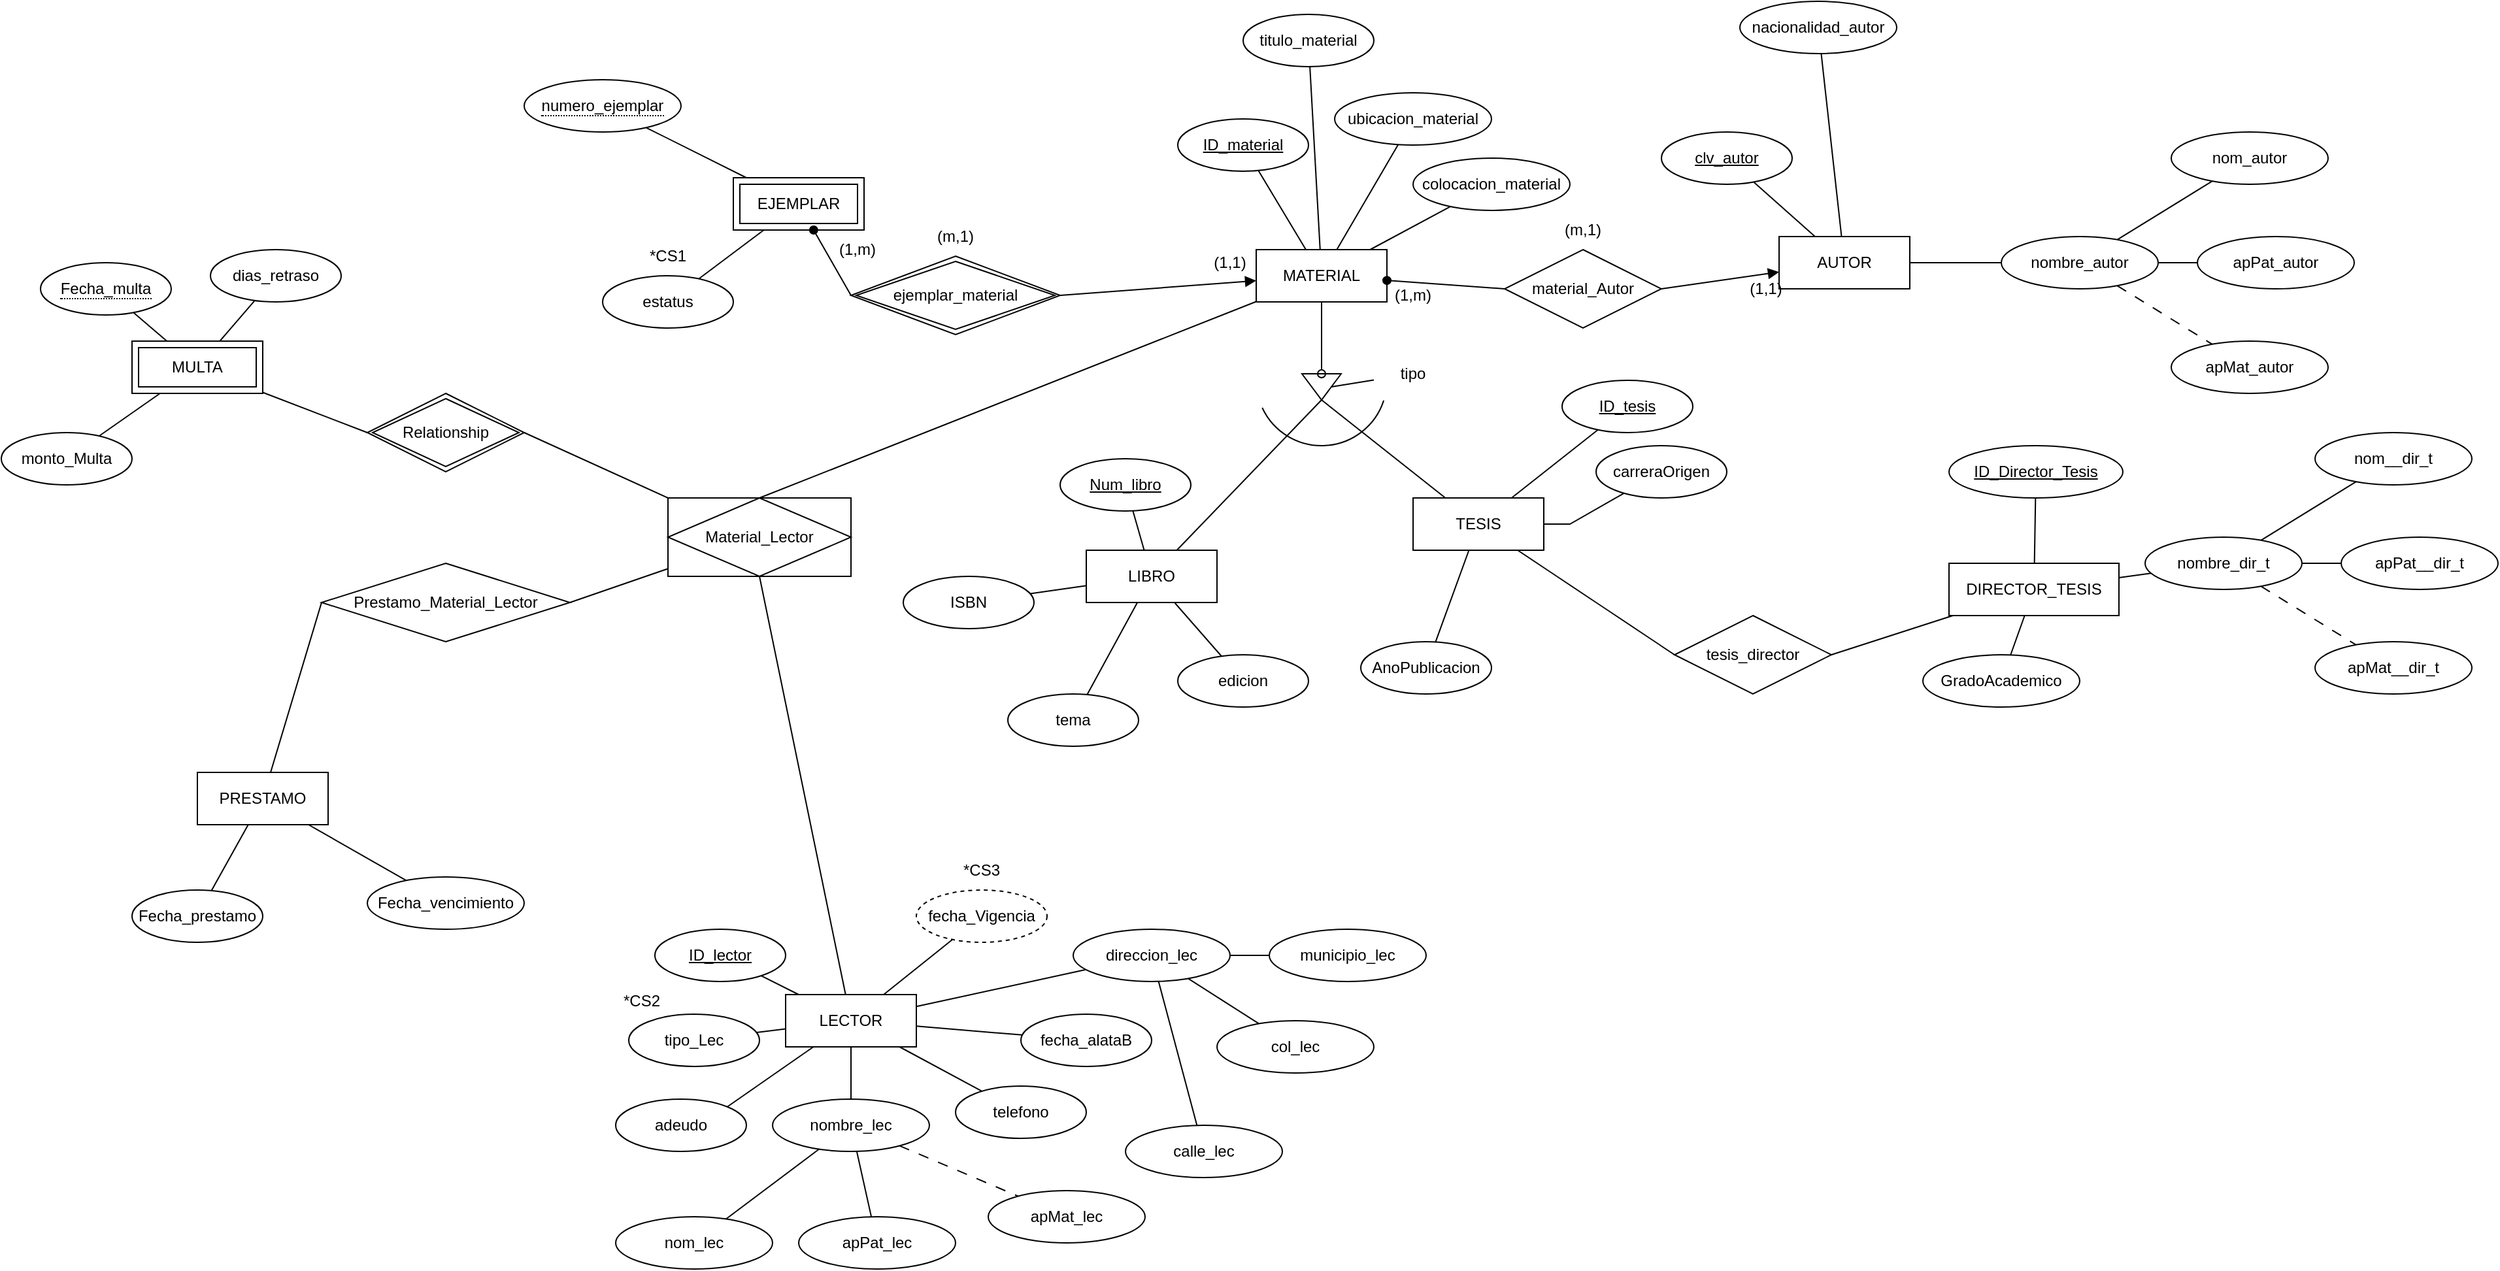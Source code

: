 <mxfile version="22.0.0" type="github">
  <diagram name="Página-1" id="KOmf5_rCxHfdL9wBvuPy">
    <mxGraphModel dx="1753" dy="1712" grid="1" gridSize="10" guides="1" tooltips="1" connect="1" arrows="1" fold="1" page="1" pageScale="1" pageWidth="827" pageHeight="1169" math="0" shadow="0">
      <root>
        <mxCell id="0" />
        <mxCell id="1" parent="0" />
        <mxCell id="xXm6mRuKGSXn6wnCsFFy-12" value="MATERIAL" style="whiteSpace=wrap;html=1;align=center;" vertex="1" parent="1">
          <mxGeometry x="180" y="110" width="100" height="40" as="geometry" />
        </mxCell>
        <mxCell id="xXm6mRuKGSXn6wnCsFFy-13" value="&lt;u&gt;ID_material&lt;/u&gt;" style="ellipse;whiteSpace=wrap;html=1;align=center;" vertex="1" parent="1">
          <mxGeometry x="120" y="10" width="100" height="40" as="geometry" />
        </mxCell>
        <mxCell id="xXm6mRuKGSXn6wnCsFFy-14" value="colocacion_material" style="ellipse;whiteSpace=wrap;html=1;align=center;" vertex="1" parent="1">
          <mxGeometry x="300" y="40" width="120" height="40" as="geometry" />
        </mxCell>
        <mxCell id="xXm6mRuKGSXn6wnCsFFy-15" value="titulo_material" style="ellipse;whiteSpace=wrap;html=1;align=center;" vertex="1" parent="1">
          <mxGeometry x="170" y="-70" width="100" height="40" as="geometry" />
        </mxCell>
        <mxCell id="xXm6mRuKGSXn6wnCsFFy-16" value="ubicacion_material" style="ellipse;whiteSpace=wrap;html=1;align=center;" vertex="1" parent="1">
          <mxGeometry x="240" y="-10" width="120" height="40" as="geometry" />
        </mxCell>
        <mxCell id="xXm6mRuKGSXn6wnCsFFy-17" value="" style="endArrow=none;html=1;rounded=0;" edge="1" parent="1" source="xXm6mRuKGSXn6wnCsFFy-13" target="xXm6mRuKGSXn6wnCsFFy-12">
          <mxGeometry relative="1" as="geometry">
            <mxPoint x="20" y="40" as="sourcePoint" />
            <mxPoint x="180" y="40" as="targetPoint" />
          </mxGeometry>
        </mxCell>
        <mxCell id="xXm6mRuKGSXn6wnCsFFy-18" value="" style="endArrow=none;html=1;rounded=0;" edge="1" parent="1" source="xXm6mRuKGSXn6wnCsFFy-15" target="xXm6mRuKGSXn6wnCsFFy-12">
          <mxGeometry relative="1" as="geometry">
            <mxPoint x="248" y="70" as="sourcePoint" />
            <mxPoint x="242" y="120" as="targetPoint" />
          </mxGeometry>
        </mxCell>
        <mxCell id="xXm6mRuKGSXn6wnCsFFy-19" value="" style="endArrow=none;html=1;rounded=0;" edge="1" parent="1" source="xXm6mRuKGSXn6wnCsFFy-14" target="xXm6mRuKGSXn6wnCsFFy-12">
          <mxGeometry relative="1" as="geometry">
            <mxPoint x="163" y="120" as="sourcePoint" />
            <mxPoint x="190" y="128" as="targetPoint" />
          </mxGeometry>
        </mxCell>
        <mxCell id="xXm6mRuKGSXn6wnCsFFy-20" value="" style="endArrow=none;html=1;rounded=0;" edge="1" parent="1" source="xXm6mRuKGSXn6wnCsFFy-16" target="xXm6mRuKGSXn6wnCsFFy-12">
          <mxGeometry relative="1" as="geometry">
            <mxPoint x="141" y="193" as="sourcePoint" />
            <mxPoint x="203" y="160" as="targetPoint" />
          </mxGeometry>
        </mxCell>
        <mxCell id="xXm6mRuKGSXn6wnCsFFy-21" value="AUTOR" style="whiteSpace=wrap;html=1;align=center;" vertex="1" parent="1">
          <mxGeometry x="580" y="100" width="100" height="40" as="geometry" />
        </mxCell>
        <mxCell id="xXm6mRuKGSXn6wnCsFFy-22" value="&lt;u&gt;clv_autor&lt;br&gt;&lt;/u&gt;" style="ellipse;whiteSpace=wrap;html=1;align=center;" vertex="1" parent="1">
          <mxGeometry x="490" y="20" width="100" height="40" as="geometry" />
        </mxCell>
        <mxCell id="xXm6mRuKGSXn6wnCsFFy-23" value="nombre_autor" style="ellipse;whiteSpace=wrap;html=1;align=center;" vertex="1" parent="1">
          <mxGeometry x="750" y="100" width="120" height="40" as="geometry" />
        </mxCell>
        <mxCell id="xXm6mRuKGSXn6wnCsFFy-24" value="apMat_autor" style="ellipse;whiteSpace=wrap;html=1;align=center;" vertex="1" parent="1">
          <mxGeometry x="880" y="180" width="120" height="40" as="geometry" />
        </mxCell>
        <mxCell id="xXm6mRuKGSXn6wnCsFFy-25" value="apPat_autor" style="ellipse;whiteSpace=wrap;html=1;align=center;" vertex="1" parent="1">
          <mxGeometry x="900" y="100" width="120" height="40" as="geometry" />
        </mxCell>
        <mxCell id="xXm6mRuKGSXn6wnCsFFy-26" value="nom_autor" style="ellipse;whiteSpace=wrap;html=1;align=center;" vertex="1" parent="1">
          <mxGeometry x="880" y="20" width="120" height="40" as="geometry" />
        </mxCell>
        <mxCell id="xXm6mRuKGSXn6wnCsFFy-27" value="nacionalidad_autor" style="ellipse;whiteSpace=wrap;html=1;align=center;" vertex="1" parent="1">
          <mxGeometry x="550" y="-80" width="120" height="40" as="geometry" />
        </mxCell>
        <mxCell id="xXm6mRuKGSXn6wnCsFFy-28" value="" style="endArrow=none;html=1;rounded=0;" edge="1" parent="1" source="xXm6mRuKGSXn6wnCsFFy-21" target="xXm6mRuKGSXn6wnCsFFy-22">
          <mxGeometry relative="1" as="geometry">
            <mxPoint x="830" y="220" as="sourcePoint" />
            <mxPoint x="990" y="220" as="targetPoint" />
          </mxGeometry>
        </mxCell>
        <mxCell id="xXm6mRuKGSXn6wnCsFFy-29" value="" style="endArrow=none;html=1;rounded=0;" edge="1" parent="1" source="xXm6mRuKGSXn6wnCsFFy-21" target="xXm6mRuKGSXn6wnCsFFy-27">
          <mxGeometry relative="1" as="geometry">
            <mxPoint x="618" y="110" as="sourcePoint" />
            <mxPoint x="571" y="68" as="targetPoint" />
          </mxGeometry>
        </mxCell>
        <mxCell id="xXm6mRuKGSXn6wnCsFFy-30" value="" style="endArrow=none;html=1;rounded=0;" edge="1" parent="1" source="xXm6mRuKGSXn6wnCsFFy-21" target="xXm6mRuKGSXn6wnCsFFy-23">
          <mxGeometry relative="1" as="geometry">
            <mxPoint x="660" y="110" as="sourcePoint" />
            <mxPoint x="731" y="39" as="targetPoint" />
          </mxGeometry>
        </mxCell>
        <mxCell id="xXm6mRuKGSXn6wnCsFFy-31" value="" style="endArrow=none;html=1;rounded=0;" edge="1" parent="1" source="xXm6mRuKGSXn6wnCsFFy-23" target="xXm6mRuKGSXn6wnCsFFy-26">
          <mxGeometry relative="1" as="geometry">
            <mxPoint x="690" y="130" as="sourcePoint" />
            <mxPoint x="760" y="130" as="targetPoint" />
          </mxGeometry>
        </mxCell>
        <mxCell id="xXm6mRuKGSXn6wnCsFFy-32" value="" style="endArrow=none;html=1;rounded=0;" edge="1" parent="1" source="xXm6mRuKGSXn6wnCsFFy-23" target="xXm6mRuKGSXn6wnCsFFy-25">
          <mxGeometry relative="1" as="geometry">
            <mxPoint x="849" y="112" as="sourcePoint" />
            <mxPoint x="921" y="68" as="targetPoint" />
          </mxGeometry>
        </mxCell>
        <mxCell id="xXm6mRuKGSXn6wnCsFFy-35" value="" style="endArrow=none;html=1;rounded=0;dashed=1;dashPattern=8 8;" edge="1" parent="1" source="xXm6mRuKGSXn6wnCsFFy-23" target="xXm6mRuKGSXn6wnCsFFy-24">
          <mxGeometry relative="1" as="geometry">
            <mxPoint x="830" y="220" as="sourcePoint" />
            <mxPoint x="950" y="200" as="targetPoint" />
          </mxGeometry>
        </mxCell>
        <mxCell id="xXm6mRuKGSXn6wnCsFFy-37" value="material_Autor" style="shape=rhombus;perimeter=rhombusPerimeter;whiteSpace=wrap;html=1;align=center;" vertex="1" parent="1">
          <mxGeometry x="370" y="110" width="120" height="60" as="geometry" />
        </mxCell>
        <mxCell id="xXm6mRuKGSXn6wnCsFFy-38" value="" style="endArrow=none;html=1;rounded=0;entryX=0;entryY=0.5;entryDx=0;entryDy=0;startArrow=oval;startFill=1;" edge="1" parent="1" source="xXm6mRuKGSXn6wnCsFFy-12" target="xXm6mRuKGSXn6wnCsFFy-37">
          <mxGeometry relative="1" as="geometry">
            <mxPoint x="390" y="160" as="sourcePoint" />
            <mxPoint x="550" y="160" as="targetPoint" />
          </mxGeometry>
        </mxCell>
        <mxCell id="xXm6mRuKGSXn6wnCsFFy-39" value="" style="endArrow=none;html=1;rounded=0;entryX=1;entryY=0.5;entryDx=0;entryDy=0;startArrow=block;startFill=1;" edge="1" parent="1" source="xXm6mRuKGSXn6wnCsFFy-21" target="xXm6mRuKGSXn6wnCsFFy-37">
          <mxGeometry relative="1" as="geometry">
            <mxPoint x="290" y="144" as="sourcePoint" />
            <mxPoint x="380" y="150" as="targetPoint" />
          </mxGeometry>
        </mxCell>
        <mxCell id="xXm6mRuKGSXn6wnCsFFy-41" value="(1,m)" style="text;strokeColor=none;align=center;fillColor=none;html=1;verticalAlign=middle;whiteSpace=wrap;rounded=0;" vertex="1" parent="1">
          <mxGeometry x="270" y="130" width="60" height="30" as="geometry" />
        </mxCell>
        <mxCell id="xXm6mRuKGSXn6wnCsFFy-42" value="(1,1)" style="text;strokeColor=none;align=center;fillColor=none;html=1;verticalAlign=middle;whiteSpace=wrap;rounded=0;" vertex="1" parent="1">
          <mxGeometry x="540" y="125" width="60" height="30" as="geometry" />
        </mxCell>
        <mxCell id="xXm6mRuKGSXn6wnCsFFy-44" value="(m,1)" style="text;strokeColor=none;align=center;fillColor=none;html=1;verticalAlign=middle;whiteSpace=wrap;rounded=0;" vertex="1" parent="1">
          <mxGeometry x="400" y="80" width="60" height="30" as="geometry" />
        </mxCell>
        <mxCell id="xXm6mRuKGSXn6wnCsFFy-46" value="LIBRO" style="whiteSpace=wrap;html=1;align=center;" vertex="1" parent="1">
          <mxGeometry x="50" y="340" width="100" height="40" as="geometry" />
        </mxCell>
        <mxCell id="xXm6mRuKGSXn6wnCsFFy-47" value="&lt;u&gt;Num_libro&lt;br&gt;&lt;/u&gt;" style="ellipse;whiteSpace=wrap;html=1;align=center;" vertex="1" parent="1">
          <mxGeometry x="30" y="270" width="100" height="40" as="geometry" />
        </mxCell>
        <mxCell id="xXm6mRuKGSXn6wnCsFFy-48" value="ISBN" style="ellipse;whiteSpace=wrap;html=1;align=center;" vertex="1" parent="1">
          <mxGeometry x="-90" y="360" width="100" height="40" as="geometry" />
        </mxCell>
        <mxCell id="xXm6mRuKGSXn6wnCsFFy-49" value="edicion" style="ellipse;whiteSpace=wrap;html=1;align=center;" vertex="1" parent="1">
          <mxGeometry x="120" y="420" width="100" height="40" as="geometry" />
        </mxCell>
        <mxCell id="xXm6mRuKGSXn6wnCsFFy-50" value="tema" style="ellipse;whiteSpace=wrap;html=1;align=center;" vertex="1" parent="1">
          <mxGeometry x="-10" y="450" width="100" height="40" as="geometry" />
        </mxCell>
        <mxCell id="xXm6mRuKGSXn6wnCsFFy-51" value="" style="endArrow=none;html=1;rounded=0;" edge="1" parent="1" source="xXm6mRuKGSXn6wnCsFFy-46" target="xXm6mRuKGSXn6wnCsFFy-47">
          <mxGeometry relative="1" as="geometry">
            <mxPoint x="270" y="290" as="sourcePoint" />
            <mxPoint x="430" y="290" as="targetPoint" />
          </mxGeometry>
        </mxCell>
        <mxCell id="xXm6mRuKGSXn6wnCsFFy-52" value="" style="endArrow=none;html=1;rounded=0;" edge="1" parent="1" source="xXm6mRuKGSXn6wnCsFFy-46" target="xXm6mRuKGSXn6wnCsFFy-48">
          <mxGeometry relative="1" as="geometry">
            <mxPoint x="87" y="350" as="sourcePoint" />
            <mxPoint x="51" y="318" as="targetPoint" />
          </mxGeometry>
        </mxCell>
        <mxCell id="xXm6mRuKGSXn6wnCsFFy-53" value="" style="endArrow=none;html=1;rounded=0;" edge="1" parent="1" source="xXm6mRuKGSXn6wnCsFFy-46" target="xXm6mRuKGSXn6wnCsFFy-50">
          <mxGeometry relative="1" as="geometry">
            <mxPoint x="60" y="377" as="sourcePoint" />
            <mxPoint x="17" y="383" as="targetPoint" />
          </mxGeometry>
        </mxCell>
        <mxCell id="xXm6mRuKGSXn6wnCsFFy-54" value="" style="endArrow=none;html=1;rounded=0;" edge="1" parent="1" source="xXm6mRuKGSXn6wnCsFFy-46" target="xXm6mRuKGSXn6wnCsFFy-49">
          <mxGeometry relative="1" as="geometry">
            <mxPoint x="99" y="390" as="sourcePoint" />
            <mxPoint x="61" y="460" as="targetPoint" />
          </mxGeometry>
        </mxCell>
        <mxCell id="xXm6mRuKGSXn6wnCsFFy-55" value="TESIS" style="whiteSpace=wrap;html=1;align=center;" vertex="1" parent="1">
          <mxGeometry x="300" y="300" width="100" height="40" as="geometry" />
        </mxCell>
        <mxCell id="xXm6mRuKGSXn6wnCsFFy-56" value="&lt;u&gt;ID_tesis&lt;br&gt;&lt;/u&gt;" style="ellipse;whiteSpace=wrap;html=1;align=center;" vertex="1" parent="1">
          <mxGeometry x="414" y="210" width="100" height="40" as="geometry" />
        </mxCell>
        <mxCell id="xXm6mRuKGSXn6wnCsFFy-58" value="carreraOrigen" style="ellipse;whiteSpace=wrap;html=1;align=center;" vertex="1" parent="1">
          <mxGeometry x="440" y="260" width="100" height="40" as="geometry" />
        </mxCell>
        <mxCell id="xXm6mRuKGSXn6wnCsFFy-59" value="AnoPublicacion" style="ellipse;whiteSpace=wrap;html=1;align=center;" vertex="1" parent="1">
          <mxGeometry x="260" y="410" width="100" height="40" as="geometry" />
        </mxCell>
        <mxCell id="xXm6mRuKGSXn6wnCsFFy-60" value="" style="endArrow=none;html=1;rounded=0;" edge="1" parent="1" source="xXm6mRuKGSXn6wnCsFFy-55" target="xXm6mRuKGSXn6wnCsFFy-56">
          <mxGeometry relative="1" as="geometry">
            <mxPoint x="210" y="250" as="sourcePoint" />
            <mxPoint x="370" y="250" as="targetPoint" />
          </mxGeometry>
        </mxCell>
        <mxCell id="xXm6mRuKGSXn6wnCsFFy-61" value="" style="endArrow=none;html=1;rounded=0;" edge="1" parent="1" source="xXm6mRuKGSXn6wnCsFFy-55" target="xXm6mRuKGSXn6wnCsFFy-58">
          <mxGeometry relative="1" as="geometry">
            <mxPoint x="385" y="310" as="sourcePoint" />
            <mxPoint x="451" y="258" as="targetPoint" />
            <Array as="points">
              <mxPoint x="420" y="320" />
            </Array>
          </mxGeometry>
        </mxCell>
        <mxCell id="xXm6mRuKGSXn6wnCsFFy-63" value="" style="endArrow=none;html=1;rounded=0;" edge="1" parent="1" source="xXm6mRuKGSXn6wnCsFFy-55" target="xXm6mRuKGSXn6wnCsFFy-59">
          <mxGeometry relative="1" as="geometry">
            <mxPoint x="410" y="330" as="sourcePoint" />
            <mxPoint x="476" y="340" as="targetPoint" />
            <Array as="points" />
          </mxGeometry>
        </mxCell>
        <mxCell id="xXm6mRuKGSXn6wnCsFFy-64" value="" style="triangle;whiteSpace=wrap;html=1;rotation=90;" vertex="1" parent="1">
          <mxGeometry x="220" y="200" width="20" height="30" as="geometry" />
        </mxCell>
        <mxCell id="xXm6mRuKGSXn6wnCsFFy-67" value="" style="endArrow=none;html=1;rounded=0;exitX=0;exitY=0.5;exitDx=0;exitDy=0;startArrow=oval;startFill=0;" edge="1" parent="1" source="xXm6mRuKGSXn6wnCsFFy-64" target="xXm6mRuKGSXn6wnCsFFy-12">
          <mxGeometry relative="1" as="geometry">
            <mxPoint x="210" y="250" as="sourcePoint" />
            <mxPoint x="370" y="250" as="targetPoint" />
          </mxGeometry>
        </mxCell>
        <mxCell id="xXm6mRuKGSXn6wnCsFFy-68" value="" style="endArrow=none;html=1;rounded=0;exitX=1;exitY=0.5;exitDx=0;exitDy=0;" edge="1" parent="1" source="xXm6mRuKGSXn6wnCsFFy-64" target="xXm6mRuKGSXn6wnCsFFy-46">
          <mxGeometry relative="1" as="geometry">
            <mxPoint x="210" y="250" as="sourcePoint" />
            <mxPoint x="370" y="250" as="targetPoint" />
          </mxGeometry>
        </mxCell>
        <mxCell id="xXm6mRuKGSXn6wnCsFFy-69" value="" style="endArrow=none;html=1;rounded=0;exitX=1;exitY=0.5;exitDx=0;exitDy=0;" edge="1" parent="1" source="xXm6mRuKGSXn6wnCsFFy-64" target="xXm6mRuKGSXn6wnCsFFy-55">
          <mxGeometry relative="1" as="geometry">
            <mxPoint x="210" y="250" as="sourcePoint" />
            <mxPoint x="370" y="250" as="targetPoint" />
          </mxGeometry>
        </mxCell>
        <mxCell id="xXm6mRuKGSXn6wnCsFFy-70" value="tipo" style="text;strokeColor=none;align=center;fillColor=none;html=1;verticalAlign=middle;whiteSpace=wrap;rounded=0;" vertex="1" parent="1">
          <mxGeometry x="270" y="190" width="60" height="30" as="geometry" />
        </mxCell>
        <mxCell id="xXm6mRuKGSXn6wnCsFFy-71" value="" style="endArrow=none;html=1;rounded=0;exitX=0.5;exitY=0;exitDx=0;exitDy=0;" edge="1" parent="1" source="xXm6mRuKGSXn6wnCsFFy-64" target="xXm6mRuKGSXn6wnCsFFy-70">
          <mxGeometry relative="1" as="geometry">
            <mxPoint x="210" y="250" as="sourcePoint" />
            <mxPoint x="370" y="250" as="targetPoint" />
          </mxGeometry>
        </mxCell>
        <mxCell id="xXm6mRuKGSXn6wnCsFFy-75" value="" style="verticalLabelPosition=bottom;verticalAlign=top;html=1;shape=mxgraph.basic.arc;startAngle=0.3;endAngle=0.681;" vertex="1" parent="1">
          <mxGeometry x="180" y="160" width="100" height="100" as="geometry" />
        </mxCell>
        <mxCell id="xXm6mRuKGSXn6wnCsFFy-77" value="DIRECTOR_TESIS" style="whiteSpace=wrap;html=1;align=center;" vertex="1" parent="1">
          <mxGeometry x="710" y="350" width="130" height="40" as="geometry" />
        </mxCell>
        <mxCell id="xXm6mRuKGSXn6wnCsFFy-78" value="&lt;u&gt;ID_Director_Tesis&lt;br&gt;&lt;/u&gt;" style="ellipse;whiteSpace=wrap;html=1;align=center;" vertex="1" parent="1">
          <mxGeometry x="710" y="260" width="133" height="40" as="geometry" />
        </mxCell>
        <mxCell id="xXm6mRuKGSXn6wnCsFFy-79" value="nombre_dir_t" style="ellipse;whiteSpace=wrap;html=1;align=center;" vertex="1" parent="1">
          <mxGeometry x="860" y="330" width="120" height="40" as="geometry" />
        </mxCell>
        <mxCell id="xXm6mRuKGSXn6wnCsFFy-80" value="apMat__dir_t" style="ellipse;whiteSpace=wrap;html=1;align=center;" vertex="1" parent="1">
          <mxGeometry x="990" y="410" width="120" height="40" as="geometry" />
        </mxCell>
        <mxCell id="xXm6mRuKGSXn6wnCsFFy-81" value="apPat__dir_t" style="ellipse;whiteSpace=wrap;html=1;align=center;" vertex="1" parent="1">
          <mxGeometry x="1010" y="330" width="120" height="40" as="geometry" />
        </mxCell>
        <mxCell id="xXm6mRuKGSXn6wnCsFFy-82" value="nom__dir_t" style="ellipse;whiteSpace=wrap;html=1;align=center;" vertex="1" parent="1">
          <mxGeometry x="990" y="250" width="120" height="40" as="geometry" />
        </mxCell>
        <mxCell id="xXm6mRuKGSXn6wnCsFFy-83" value="" style="endArrow=none;html=1;rounded=0;" edge="1" source="xXm6mRuKGSXn6wnCsFFy-79" target="xXm6mRuKGSXn6wnCsFFy-82" parent="1">
          <mxGeometry relative="1" as="geometry">
            <mxPoint x="800" y="360" as="sourcePoint" />
            <mxPoint x="870" y="360" as="targetPoint" />
          </mxGeometry>
        </mxCell>
        <mxCell id="xXm6mRuKGSXn6wnCsFFy-84" value="" style="endArrow=none;html=1;rounded=0;" edge="1" source="xXm6mRuKGSXn6wnCsFFy-79" target="xXm6mRuKGSXn6wnCsFFy-81" parent="1">
          <mxGeometry relative="1" as="geometry">
            <mxPoint x="959" y="342" as="sourcePoint" />
            <mxPoint x="1031" y="298" as="targetPoint" />
          </mxGeometry>
        </mxCell>
        <mxCell id="xXm6mRuKGSXn6wnCsFFy-85" value="" style="endArrow=none;html=1;rounded=0;dashed=1;dashPattern=8 8;" edge="1" source="xXm6mRuKGSXn6wnCsFFy-79" target="xXm6mRuKGSXn6wnCsFFy-80" parent="1">
          <mxGeometry relative="1" as="geometry">
            <mxPoint x="940" y="450" as="sourcePoint" />
            <mxPoint x="1060" y="430" as="targetPoint" />
          </mxGeometry>
        </mxCell>
        <mxCell id="xXm6mRuKGSXn6wnCsFFy-86" value="GradoAcademico" style="ellipse;whiteSpace=wrap;html=1;align=center;" vertex="1" parent="1">
          <mxGeometry x="690" y="420" width="120" height="40" as="geometry" />
        </mxCell>
        <mxCell id="xXm6mRuKGSXn6wnCsFFy-87" value="" style="endArrow=none;html=1;rounded=0;" edge="1" parent="1" source="xXm6mRuKGSXn6wnCsFFy-77" target="xXm6mRuKGSXn6wnCsFFy-78">
          <mxGeometry relative="1" as="geometry">
            <mxPoint x="440" y="300" as="sourcePoint" />
            <mxPoint x="600" y="300" as="targetPoint" />
          </mxGeometry>
        </mxCell>
        <mxCell id="xXm6mRuKGSXn6wnCsFFy-88" value="" style="endArrow=none;html=1;rounded=0;" edge="1" parent="1" source="xXm6mRuKGSXn6wnCsFFy-77" target="xXm6mRuKGSXn6wnCsFFy-79">
          <mxGeometry relative="1" as="geometry">
            <mxPoint x="771" y="340" as="sourcePoint" />
            <mxPoint x="812" y="309" as="targetPoint" />
          </mxGeometry>
        </mxCell>
        <mxCell id="xXm6mRuKGSXn6wnCsFFy-89" value="" style="endArrow=none;html=1;rounded=0;" edge="1" parent="1" source="xXm6mRuKGSXn6wnCsFFy-77" target="xXm6mRuKGSXn6wnCsFFy-86">
          <mxGeometry relative="1" as="geometry">
            <mxPoint x="810" y="360" as="sourcePoint" />
            <mxPoint x="870" y="360" as="targetPoint" />
          </mxGeometry>
        </mxCell>
        <mxCell id="xXm6mRuKGSXn6wnCsFFy-91" value="tesis_director" style="shape=rhombus;perimeter=rhombusPerimeter;whiteSpace=wrap;html=1;align=center;" vertex="1" parent="1">
          <mxGeometry x="500" y="390" width="120" height="60" as="geometry" />
        </mxCell>
        <mxCell id="xXm6mRuKGSXn6wnCsFFy-92" value="" style="endArrow=none;html=1;rounded=0;entryX=0;entryY=0.5;entryDx=0;entryDy=0;" edge="1" parent="1" source="xXm6mRuKGSXn6wnCsFFy-55" target="xXm6mRuKGSXn6wnCsFFy-91">
          <mxGeometry relative="1" as="geometry">
            <mxPoint x="470" y="410" as="sourcePoint" />
            <mxPoint x="630" y="410" as="targetPoint" />
          </mxGeometry>
        </mxCell>
        <mxCell id="xXm6mRuKGSXn6wnCsFFy-93" value="" style="endArrow=none;html=1;rounded=0;entryX=1;entryY=0.5;entryDx=0;entryDy=0;" edge="1" parent="1" source="xXm6mRuKGSXn6wnCsFFy-77" target="xXm6mRuKGSXn6wnCsFFy-91">
          <mxGeometry relative="1" as="geometry">
            <mxPoint x="350" y="250" as="sourcePoint" />
            <mxPoint x="580" y="320" as="targetPoint" />
          </mxGeometry>
        </mxCell>
        <mxCell id="xXm6mRuKGSXn6wnCsFFy-95" value="EJEMPLAR" style="shape=ext;margin=3;double=1;whiteSpace=wrap;html=1;align=center;" vertex="1" parent="1">
          <mxGeometry x="-220" y="55" width="100" height="40" as="geometry" />
        </mxCell>
        <mxCell id="xXm6mRuKGSXn6wnCsFFy-96" value="&lt;span style=&quot;border-bottom: 1px dotted&quot;&gt;numero_ejemplar&lt;/span&gt;" style="ellipse;whiteSpace=wrap;html=1;align=center;" vertex="1" parent="1">
          <mxGeometry x="-380" y="-20" width="120" height="40" as="geometry" />
        </mxCell>
        <mxCell id="xXm6mRuKGSXn6wnCsFFy-97" value="estatus" style="ellipse;whiteSpace=wrap;html=1;align=center;" vertex="1" parent="1">
          <mxGeometry x="-320" y="130" width="100" height="40" as="geometry" />
        </mxCell>
        <mxCell id="xXm6mRuKGSXn6wnCsFFy-98" value="" style="endArrow=none;html=1;rounded=0;" edge="1" parent="1" source="xXm6mRuKGSXn6wnCsFFy-95" target="xXm6mRuKGSXn6wnCsFFy-96">
          <mxGeometry relative="1" as="geometry">
            <mxPoint x="-100" y="-50" as="sourcePoint" />
            <mxPoint x="60" y="-50" as="targetPoint" />
          </mxGeometry>
        </mxCell>
        <mxCell id="xXm6mRuKGSXn6wnCsFFy-99" value="" style="endArrow=none;html=1;rounded=0;" edge="1" parent="1" source="xXm6mRuKGSXn6wnCsFFy-95" target="xXm6mRuKGSXn6wnCsFFy-97">
          <mxGeometry relative="1" as="geometry">
            <mxPoint x="-144" y="105" as="sourcePoint" />
            <mxPoint x="-106" y="151" as="targetPoint" />
          </mxGeometry>
        </mxCell>
        <mxCell id="xXm6mRuKGSXn6wnCsFFy-100" value="*CS1" style="text;strokeColor=none;align=center;fillColor=none;html=1;verticalAlign=middle;whiteSpace=wrap;rounded=0;" vertex="1" parent="1">
          <mxGeometry x="-300" y="100" width="60" height="30" as="geometry" />
        </mxCell>
        <mxCell id="xXm6mRuKGSXn6wnCsFFy-101" value="ejemplar_material" style="shape=rhombus;double=1;perimeter=rhombusPerimeter;whiteSpace=wrap;html=1;align=center;" vertex="1" parent="1">
          <mxGeometry x="-130" y="115" width="160" height="60" as="geometry" />
        </mxCell>
        <mxCell id="xXm6mRuKGSXn6wnCsFFy-102" value="" style="endArrow=none;html=1;rounded=0;entryX=0;entryY=0.5;entryDx=0;entryDy=0;endFill=0;startArrow=oval;startFill=1;" edge="1" parent="1" source="xXm6mRuKGSXn6wnCsFFy-95" target="xXm6mRuKGSXn6wnCsFFy-101">
          <mxGeometry relative="1" as="geometry">
            <mxPoint x="-110" y="150" as="sourcePoint" />
            <mxPoint x="50" y="150" as="targetPoint" />
          </mxGeometry>
        </mxCell>
        <mxCell id="xXm6mRuKGSXn6wnCsFFy-103" value="" style="endArrow=none;html=1;rounded=0;entryX=1;entryY=0.5;entryDx=0;entryDy=0;endFill=0;startArrow=block;startFill=1;" edge="1" parent="1" source="xXm6mRuKGSXn6wnCsFFy-12" target="xXm6mRuKGSXn6wnCsFFy-101">
          <mxGeometry relative="1" as="geometry">
            <mxPoint x="-149" y="105" as="sourcePoint" />
            <mxPoint x="-120" y="155" as="targetPoint" />
          </mxGeometry>
        </mxCell>
        <mxCell id="xXm6mRuKGSXn6wnCsFFy-104" value="(1,m)" style="text;strokeColor=none;align=center;fillColor=none;html=1;verticalAlign=middle;whiteSpace=wrap;rounded=0;" vertex="1" parent="1">
          <mxGeometry x="-155" y="95" width="60" height="30" as="geometry" />
        </mxCell>
        <mxCell id="xXm6mRuKGSXn6wnCsFFy-105" value="(1,1)" style="text;strokeColor=none;align=center;fillColor=none;html=1;verticalAlign=middle;whiteSpace=wrap;rounded=0;" vertex="1" parent="1">
          <mxGeometry x="130" y="105" width="60" height="30" as="geometry" />
        </mxCell>
        <mxCell id="xXm6mRuKGSXn6wnCsFFy-106" value="(m,1)" style="text;strokeColor=none;align=center;fillColor=none;html=1;verticalAlign=middle;whiteSpace=wrap;rounded=0;" vertex="1" parent="1">
          <mxGeometry x="-80" y="85" width="60" height="30" as="geometry" />
        </mxCell>
        <mxCell id="xXm6mRuKGSXn6wnCsFFy-108" value="LECTOR" style="whiteSpace=wrap;html=1;align=center;" vertex="1" parent="1">
          <mxGeometry x="-180" y="680" width="100" height="40" as="geometry" />
        </mxCell>
        <mxCell id="xXm6mRuKGSXn6wnCsFFy-109" value="ID_lector" style="ellipse;whiteSpace=wrap;html=1;align=center;fontStyle=4;" vertex="1" parent="1">
          <mxGeometry x="-280" y="630" width="100" height="40" as="geometry" />
        </mxCell>
        <mxCell id="xXm6mRuKGSXn6wnCsFFy-110" value="tipo_Lec" style="ellipse;whiteSpace=wrap;html=1;align=center;" vertex="1" parent="1">
          <mxGeometry x="-300" y="695" width="100" height="40" as="geometry" />
        </mxCell>
        <mxCell id="xXm6mRuKGSXn6wnCsFFy-111" value="*CS2" style="text;strokeColor=none;align=center;fillColor=none;html=1;verticalAlign=middle;whiteSpace=wrap;rounded=0;" vertex="1" parent="1">
          <mxGeometry x="-320" y="670" width="60" height="30" as="geometry" />
        </mxCell>
        <mxCell id="xXm6mRuKGSXn6wnCsFFy-112" value="nombre_lec" style="ellipse;whiteSpace=wrap;html=1;align=center;" vertex="1" parent="1">
          <mxGeometry x="-190" y="760" width="120" height="40" as="geometry" />
        </mxCell>
        <mxCell id="xXm6mRuKGSXn6wnCsFFy-113" value="apMat_lec" style="ellipse;whiteSpace=wrap;html=1;align=center;" vertex="1" parent="1">
          <mxGeometry x="-25" y="830" width="120" height="40" as="geometry" />
        </mxCell>
        <mxCell id="xXm6mRuKGSXn6wnCsFFy-114" value="apPat_lec" style="ellipse;whiteSpace=wrap;html=1;align=center;" vertex="1" parent="1">
          <mxGeometry x="-170" y="850" width="120" height="40" as="geometry" />
        </mxCell>
        <mxCell id="xXm6mRuKGSXn6wnCsFFy-115" value="nom_lec" style="ellipse;whiteSpace=wrap;html=1;align=center;" vertex="1" parent="1">
          <mxGeometry x="-310" y="850" width="120" height="40" as="geometry" />
        </mxCell>
        <mxCell id="xXm6mRuKGSXn6wnCsFFy-116" value="" style="endArrow=none;html=1;rounded=0;" edge="1" source="xXm6mRuKGSXn6wnCsFFy-112" target="xXm6mRuKGSXn6wnCsFFy-115" parent="1">
          <mxGeometry relative="1" as="geometry">
            <mxPoint x="-215" y="780" as="sourcePoint" />
            <mxPoint x="-145" y="780" as="targetPoint" />
          </mxGeometry>
        </mxCell>
        <mxCell id="xXm6mRuKGSXn6wnCsFFy-117" value="" style="endArrow=none;html=1;rounded=0;" edge="1" source="xXm6mRuKGSXn6wnCsFFy-112" target="xXm6mRuKGSXn6wnCsFFy-114" parent="1">
          <mxGeometry relative="1" as="geometry">
            <mxPoint x="-56" y="762" as="sourcePoint" />
            <mxPoint x="16" y="718" as="targetPoint" />
          </mxGeometry>
        </mxCell>
        <mxCell id="xXm6mRuKGSXn6wnCsFFy-118" value="" style="endArrow=none;html=1;rounded=0;dashed=1;dashPattern=8 8;" edge="1" source="xXm6mRuKGSXn6wnCsFFy-112" target="xXm6mRuKGSXn6wnCsFFy-113" parent="1">
          <mxGeometry relative="1" as="geometry">
            <mxPoint x="-75" y="870" as="sourcePoint" />
            <mxPoint x="45" y="850" as="targetPoint" />
          </mxGeometry>
        </mxCell>
        <mxCell id="xXm6mRuKGSXn6wnCsFFy-119" value="telefono" style="ellipse;whiteSpace=wrap;html=1;align=center;" vertex="1" parent="1">
          <mxGeometry x="-50" y="750" width="100" height="40" as="geometry" />
        </mxCell>
        <mxCell id="xXm6mRuKGSXn6wnCsFFy-120" value="adeudo" style="ellipse;whiteSpace=wrap;html=1;align=center;" vertex="1" parent="1">
          <mxGeometry x="-310" y="760" width="100" height="40" as="geometry" />
        </mxCell>
        <mxCell id="xXm6mRuKGSXn6wnCsFFy-121" value="fecha_alataB" style="ellipse;whiteSpace=wrap;html=1;align=center;" vertex="1" parent="1">
          <mxGeometry y="695" width="100" height="40" as="geometry" />
        </mxCell>
        <mxCell id="xXm6mRuKGSXn6wnCsFFy-122" value="fecha_Vigencia" style="ellipse;whiteSpace=wrap;html=1;align=center;dashed=1;" vertex="1" parent="1">
          <mxGeometry x="-80" y="600" width="100" height="40" as="geometry" />
        </mxCell>
        <mxCell id="xXm6mRuKGSXn6wnCsFFy-123" value="*CS3" style="text;strokeColor=none;align=center;fillColor=none;html=1;verticalAlign=middle;whiteSpace=wrap;rounded=0;" vertex="1" parent="1">
          <mxGeometry x="-60" y="570" width="60" height="30" as="geometry" />
        </mxCell>
        <mxCell id="xXm6mRuKGSXn6wnCsFFy-125" value="" style="endArrow=none;html=1;rounded=0;" edge="1" parent="1" source="xXm6mRuKGSXn6wnCsFFy-108" target="xXm6mRuKGSXn6wnCsFFy-122">
          <mxGeometry relative="1" as="geometry">
            <mxPoint y="690" as="sourcePoint" />
            <mxPoint x="160" y="690" as="targetPoint" />
          </mxGeometry>
        </mxCell>
        <mxCell id="xXm6mRuKGSXn6wnCsFFy-126" value="" style="endArrow=none;html=1;rounded=0;" edge="1" parent="1" source="xXm6mRuKGSXn6wnCsFFy-108" target="xXm6mRuKGSXn6wnCsFFy-121">
          <mxGeometry relative="1" as="geometry">
            <mxPoint x="-95" y="690" as="sourcePoint" />
            <mxPoint x="-42" y="648" as="targetPoint" />
          </mxGeometry>
        </mxCell>
        <mxCell id="xXm6mRuKGSXn6wnCsFFy-127" value="" style="endArrow=none;html=1;rounded=0;" edge="1" parent="1" source="xXm6mRuKGSXn6wnCsFFy-108" target="xXm6mRuKGSXn6wnCsFFy-119">
          <mxGeometry relative="1" as="geometry">
            <mxPoint x="-70" y="710" as="sourcePoint" />
            <mxPoint x="-15" y="710" as="targetPoint" />
          </mxGeometry>
        </mxCell>
        <mxCell id="xXm6mRuKGSXn6wnCsFFy-128" value="" style="endArrow=none;html=1;rounded=0;" edge="1" parent="1" source="xXm6mRuKGSXn6wnCsFFy-108" target="xXm6mRuKGSXn6wnCsFFy-112">
          <mxGeometry relative="1" as="geometry">
            <mxPoint x="-76" y="730" as="sourcePoint" />
            <mxPoint x="-33" y="750" as="targetPoint" />
          </mxGeometry>
        </mxCell>
        <mxCell id="xXm6mRuKGSXn6wnCsFFy-129" value="" style="endArrow=none;html=1;rounded=0;entryX=1;entryY=0;entryDx=0;entryDy=0;" edge="1" parent="1" source="xXm6mRuKGSXn6wnCsFFy-108" target="xXm6mRuKGSXn6wnCsFFy-120">
          <mxGeometry relative="1" as="geometry">
            <mxPoint x="-120" y="730" as="sourcePoint" />
            <mxPoint x="-120" y="770" as="targetPoint" />
          </mxGeometry>
        </mxCell>
        <mxCell id="xXm6mRuKGSXn6wnCsFFy-130" value="" style="endArrow=none;html=1;rounded=0;" edge="1" parent="1" source="xXm6mRuKGSXn6wnCsFFy-108" target="xXm6mRuKGSXn6wnCsFFy-110">
          <mxGeometry relative="1" as="geometry">
            <mxPoint x="-149" y="730" as="sourcePoint" />
            <mxPoint x="-215" y="776" as="targetPoint" />
          </mxGeometry>
        </mxCell>
        <mxCell id="xXm6mRuKGSXn6wnCsFFy-131" value="" style="endArrow=none;html=1;rounded=0;" edge="1" parent="1" source="xXm6mRuKGSXn6wnCsFFy-108" target="xXm6mRuKGSXn6wnCsFFy-109">
          <mxGeometry relative="1" as="geometry">
            <mxPoint x="-170" y="716" as="sourcePoint" />
            <mxPoint x="-192" y="719" as="targetPoint" />
          </mxGeometry>
        </mxCell>
        <mxCell id="xXm6mRuKGSXn6wnCsFFy-132" value="municipio_lec" style="ellipse;whiteSpace=wrap;html=1;align=center;" vertex="1" parent="1">
          <mxGeometry x="190" y="630" width="120" height="40" as="geometry" />
        </mxCell>
        <mxCell id="xXm6mRuKGSXn6wnCsFFy-133" value="col_lec" style="ellipse;whiteSpace=wrap;html=1;align=center;" vertex="1" parent="1">
          <mxGeometry x="150" y="700" width="120" height="40" as="geometry" />
        </mxCell>
        <mxCell id="xXm6mRuKGSXn6wnCsFFy-134" value="" style="endArrow=none;html=1;rounded=0;" edge="1" source="xXm6mRuKGSXn6wnCsFFy-136" target="xXm6mRuKGSXn6wnCsFFy-133" parent="1">
          <mxGeometry relative="1" as="geometry">
            <mxPoint x="289" y="682" as="sourcePoint" />
            <mxPoint x="361" y="638" as="targetPoint" />
          </mxGeometry>
        </mxCell>
        <mxCell id="xXm6mRuKGSXn6wnCsFFy-136" value="direccion_lec" style="ellipse;whiteSpace=wrap;html=1;align=center;" vertex="1" parent="1">
          <mxGeometry x="40" y="630" width="120" height="40" as="geometry" />
        </mxCell>
        <mxCell id="xXm6mRuKGSXn6wnCsFFy-137" value="" style="endArrow=none;html=1;rounded=0;" edge="1" source="xXm6mRuKGSXn6wnCsFFy-136" target="xXm6mRuKGSXn6wnCsFFy-138" parent="1">
          <mxGeometry relative="1" as="geometry">
            <mxPoint x="130" y="700" as="sourcePoint" />
            <mxPoint x="200" y="700" as="targetPoint" />
          </mxGeometry>
        </mxCell>
        <mxCell id="xXm6mRuKGSXn6wnCsFFy-138" value="calle_lec" style="ellipse;whiteSpace=wrap;html=1;align=center;" vertex="1" parent="1">
          <mxGeometry x="80" y="780" width="120" height="40" as="geometry" />
        </mxCell>
        <mxCell id="xXm6mRuKGSXn6wnCsFFy-140" value="" style="endArrow=none;html=1;rounded=0;" edge="1" parent="1" source="xXm6mRuKGSXn6wnCsFFy-136" target="xXm6mRuKGSXn6wnCsFFy-132">
          <mxGeometry relative="1" as="geometry">
            <mxPoint x="229" y="730" as="sourcePoint" />
            <mxPoint x="241" y="780" as="targetPoint" />
          </mxGeometry>
        </mxCell>
        <mxCell id="xXm6mRuKGSXn6wnCsFFy-142" value="" style="endArrow=none;html=1;rounded=0;" edge="1" parent="1" source="xXm6mRuKGSXn6wnCsFFy-108" target="xXm6mRuKGSXn6wnCsFFy-136">
          <mxGeometry relative="1" as="geometry">
            <mxPoint y="690" as="sourcePoint" />
            <mxPoint x="160" y="690" as="targetPoint" />
          </mxGeometry>
        </mxCell>
        <mxCell id="xXm6mRuKGSXn6wnCsFFy-143" value="PRESTAMO" style="whiteSpace=wrap;html=1;align=center;" vertex="1" parent="1">
          <mxGeometry x="-630" y="510" width="100" height="40" as="geometry" />
        </mxCell>
        <mxCell id="xXm6mRuKGSXn6wnCsFFy-145" value="Fecha_prestamo" style="ellipse;whiteSpace=wrap;html=1;align=center;" vertex="1" parent="1">
          <mxGeometry x="-680" y="600" width="100" height="40" as="geometry" />
        </mxCell>
        <mxCell id="xXm6mRuKGSXn6wnCsFFy-148" value="Fecha_vencimiento" style="ellipse;whiteSpace=wrap;html=1;align=center;" vertex="1" parent="1">
          <mxGeometry x="-500" y="590" width="120" height="40" as="geometry" />
        </mxCell>
        <mxCell id="xXm6mRuKGSXn6wnCsFFy-149" value="Material_Lector" style="shape=associativeEntity;whiteSpace=wrap;html=1;align=center;" vertex="1" parent="1">
          <mxGeometry x="-270" y="300" width="140" height="60" as="geometry" />
        </mxCell>
        <mxCell id="xXm6mRuKGSXn6wnCsFFy-150" value="" style="endArrow=none;html=1;rounded=0;exitX=0.5;exitY=0;exitDx=0;exitDy=0;" edge="1" parent="1" source="xXm6mRuKGSXn6wnCsFFy-149" target="xXm6mRuKGSXn6wnCsFFy-12">
          <mxGeometry relative="1" as="geometry">
            <mxPoint x="-190" y="300" as="sourcePoint" />
            <mxPoint x="-30" y="300" as="targetPoint" />
          </mxGeometry>
        </mxCell>
        <mxCell id="xXm6mRuKGSXn6wnCsFFy-151" value="" style="endArrow=none;html=1;rounded=0;exitX=0.5;exitY=1;exitDx=0;exitDy=0;" edge="1" parent="1" source="xXm6mRuKGSXn6wnCsFFy-149" target="xXm6mRuKGSXn6wnCsFFy-108">
          <mxGeometry relative="1" as="geometry">
            <mxPoint x="-190" y="310" as="sourcePoint" />
            <mxPoint x="-140" y="570" as="targetPoint" />
          </mxGeometry>
        </mxCell>
        <mxCell id="xXm6mRuKGSXn6wnCsFFy-152" value="" style="endArrow=none;html=1;rounded=0;" edge="1" parent="1" source="xXm6mRuKGSXn6wnCsFFy-145" target="xXm6mRuKGSXn6wnCsFFy-143">
          <mxGeometry relative="1" as="geometry">
            <mxPoint x="-700" y="570" as="sourcePoint" />
            <mxPoint x="-540" y="570" as="targetPoint" />
          </mxGeometry>
        </mxCell>
        <mxCell id="xXm6mRuKGSXn6wnCsFFy-153" value="" style="endArrow=none;html=1;rounded=0;" edge="1" parent="1" source="xXm6mRuKGSXn6wnCsFFy-148" target="xXm6mRuKGSXn6wnCsFFy-143">
          <mxGeometry relative="1" as="geometry">
            <mxPoint x="-609" y="610" as="sourcePoint" />
            <mxPoint x="-581" y="560" as="targetPoint" />
          </mxGeometry>
        </mxCell>
        <mxCell id="xXm6mRuKGSXn6wnCsFFy-155" value="Prestamo_Material_Lector" style="shape=rhombus;perimeter=rhombusPerimeter;whiteSpace=wrap;html=1;align=center;" vertex="1" parent="1">
          <mxGeometry x="-535" y="350" width="190" height="60" as="geometry" />
        </mxCell>
        <mxCell id="xXm6mRuKGSXn6wnCsFFy-156" value="" style="endArrow=none;html=1;rounded=0;exitX=0;exitY=0.5;exitDx=0;exitDy=0;" edge="1" parent="1" source="xXm6mRuKGSXn6wnCsFFy-155" target="xXm6mRuKGSXn6wnCsFFy-143">
          <mxGeometry relative="1" as="geometry">
            <mxPoint x="-450" y="440" as="sourcePoint" />
            <mxPoint x="-290" y="440" as="targetPoint" />
          </mxGeometry>
        </mxCell>
        <mxCell id="xXm6mRuKGSXn6wnCsFFy-157" value="" style="endArrow=none;html=1;rounded=0;exitX=1;exitY=0.5;exitDx=0;exitDy=0;" edge="1" parent="1" source="xXm6mRuKGSXn6wnCsFFy-155" target="xXm6mRuKGSXn6wnCsFFy-149">
          <mxGeometry relative="1" as="geometry">
            <mxPoint x="-510" y="430" as="sourcePoint" />
            <mxPoint x="-559" y="520" as="targetPoint" />
          </mxGeometry>
        </mxCell>
        <mxCell id="xXm6mRuKGSXn6wnCsFFy-159" value="MULTA" style="shape=ext;margin=3;double=1;whiteSpace=wrap;html=1;align=center;" vertex="1" parent="1">
          <mxGeometry x="-680" y="180" width="100" height="40" as="geometry" />
        </mxCell>
        <mxCell id="xXm6mRuKGSXn6wnCsFFy-160" value="&lt;span style=&quot;border-bottom: 1px dotted&quot;&gt;Fecha_multa&lt;br&gt;&lt;/span&gt;" style="ellipse;whiteSpace=wrap;html=1;align=center;" vertex="1" parent="1">
          <mxGeometry x="-750" y="120" width="100" height="40" as="geometry" />
        </mxCell>
        <mxCell id="xXm6mRuKGSXn6wnCsFFy-161" value="dias_retraso" style="ellipse;whiteSpace=wrap;html=1;align=center;" vertex="1" parent="1">
          <mxGeometry x="-620" y="110" width="100" height="40" as="geometry" />
        </mxCell>
        <mxCell id="xXm6mRuKGSXn6wnCsFFy-162" value="monto_Multa" style="ellipse;whiteSpace=wrap;html=1;align=center;" vertex="1" parent="1">
          <mxGeometry x="-780" y="250" width="100" height="40" as="geometry" />
        </mxCell>
        <mxCell id="xXm6mRuKGSXn6wnCsFFy-164" value="Relationship" style="shape=rhombus;double=1;perimeter=rhombusPerimeter;whiteSpace=wrap;html=1;align=center;" vertex="1" parent="1">
          <mxGeometry x="-500" y="220" width="120" height="60" as="geometry" />
        </mxCell>
        <mxCell id="xXm6mRuKGSXn6wnCsFFy-165" value="" style="endArrow=none;html=1;rounded=0;entryX=0;entryY=0.5;entryDx=0;entryDy=0;" edge="1" parent="1" source="xXm6mRuKGSXn6wnCsFFy-159" target="xXm6mRuKGSXn6wnCsFFy-164">
          <mxGeometry relative="1" as="geometry">
            <mxPoint x="-470" y="270" as="sourcePoint" />
            <mxPoint x="-310" y="270" as="targetPoint" />
          </mxGeometry>
        </mxCell>
        <mxCell id="xXm6mRuKGSXn6wnCsFFy-166" value="" style="endArrow=none;html=1;rounded=0;entryX=1;entryY=0.5;entryDx=0;entryDy=0;exitX=0;exitY=0;exitDx=0;exitDy=0;" edge="1" parent="1" source="xXm6mRuKGSXn6wnCsFFy-149" target="xXm6mRuKGSXn6wnCsFFy-164">
          <mxGeometry relative="1" as="geometry">
            <mxPoint x="-570" y="229" as="sourcePoint" />
            <mxPoint x="-490" y="260" as="targetPoint" />
          </mxGeometry>
        </mxCell>
        <mxCell id="xXm6mRuKGSXn6wnCsFFy-167" value="" style="endArrow=none;html=1;rounded=0;" edge="1" parent="1" source="xXm6mRuKGSXn6wnCsFFy-159" target="xXm6mRuKGSXn6wnCsFFy-162">
          <mxGeometry relative="1" as="geometry">
            <mxPoint x="-470" y="270" as="sourcePoint" />
            <mxPoint x="-310" y="270" as="targetPoint" />
          </mxGeometry>
        </mxCell>
        <mxCell id="xXm6mRuKGSXn6wnCsFFy-168" value="" style="endArrow=none;html=1;rounded=0;" edge="1" parent="1" source="xXm6mRuKGSXn6wnCsFFy-161" target="xXm6mRuKGSXn6wnCsFFy-159">
          <mxGeometry relative="1" as="geometry">
            <mxPoint x="-470" y="270" as="sourcePoint" />
            <mxPoint x="-310" y="270" as="targetPoint" />
          </mxGeometry>
        </mxCell>
        <mxCell id="xXm6mRuKGSXn6wnCsFFy-169" value="" style="endArrow=none;html=1;rounded=0;" edge="1" parent="1" source="xXm6mRuKGSXn6wnCsFFy-160" target="xXm6mRuKGSXn6wnCsFFy-159">
          <mxGeometry relative="1" as="geometry">
            <mxPoint x="-576" y="159" as="sourcePoint" />
            <mxPoint x="-603" y="190" as="targetPoint" />
          </mxGeometry>
        </mxCell>
      </root>
    </mxGraphModel>
  </diagram>
</mxfile>
